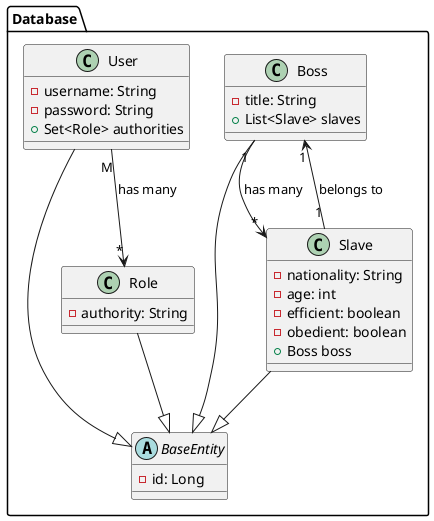 @startuml

package "Database" {
    abstract class BaseEntity {
        - id: Long
    }

    class Boss {
        - title: String
        + List<Slave> slaves
    }

    class Slave {
        - nationality: String
        - age: int
        - efficient: boolean
        - obedient: boolean
        + Boss boss
    }

    class Role {
        - authority: String
    }

    class User {
        - username: String
        - password: String
        + Set<Role> authorities
    }

    Boss --|> BaseEntity
    Slave --|> BaseEntity
    Role --|> BaseEntity
    User --|> BaseEntity

    Boss "1" --> "*" Slave : has many
    Slave "1" --> "1" Boss : belongs to
    User "M" --> "*" Role : has many
}

@enduml
